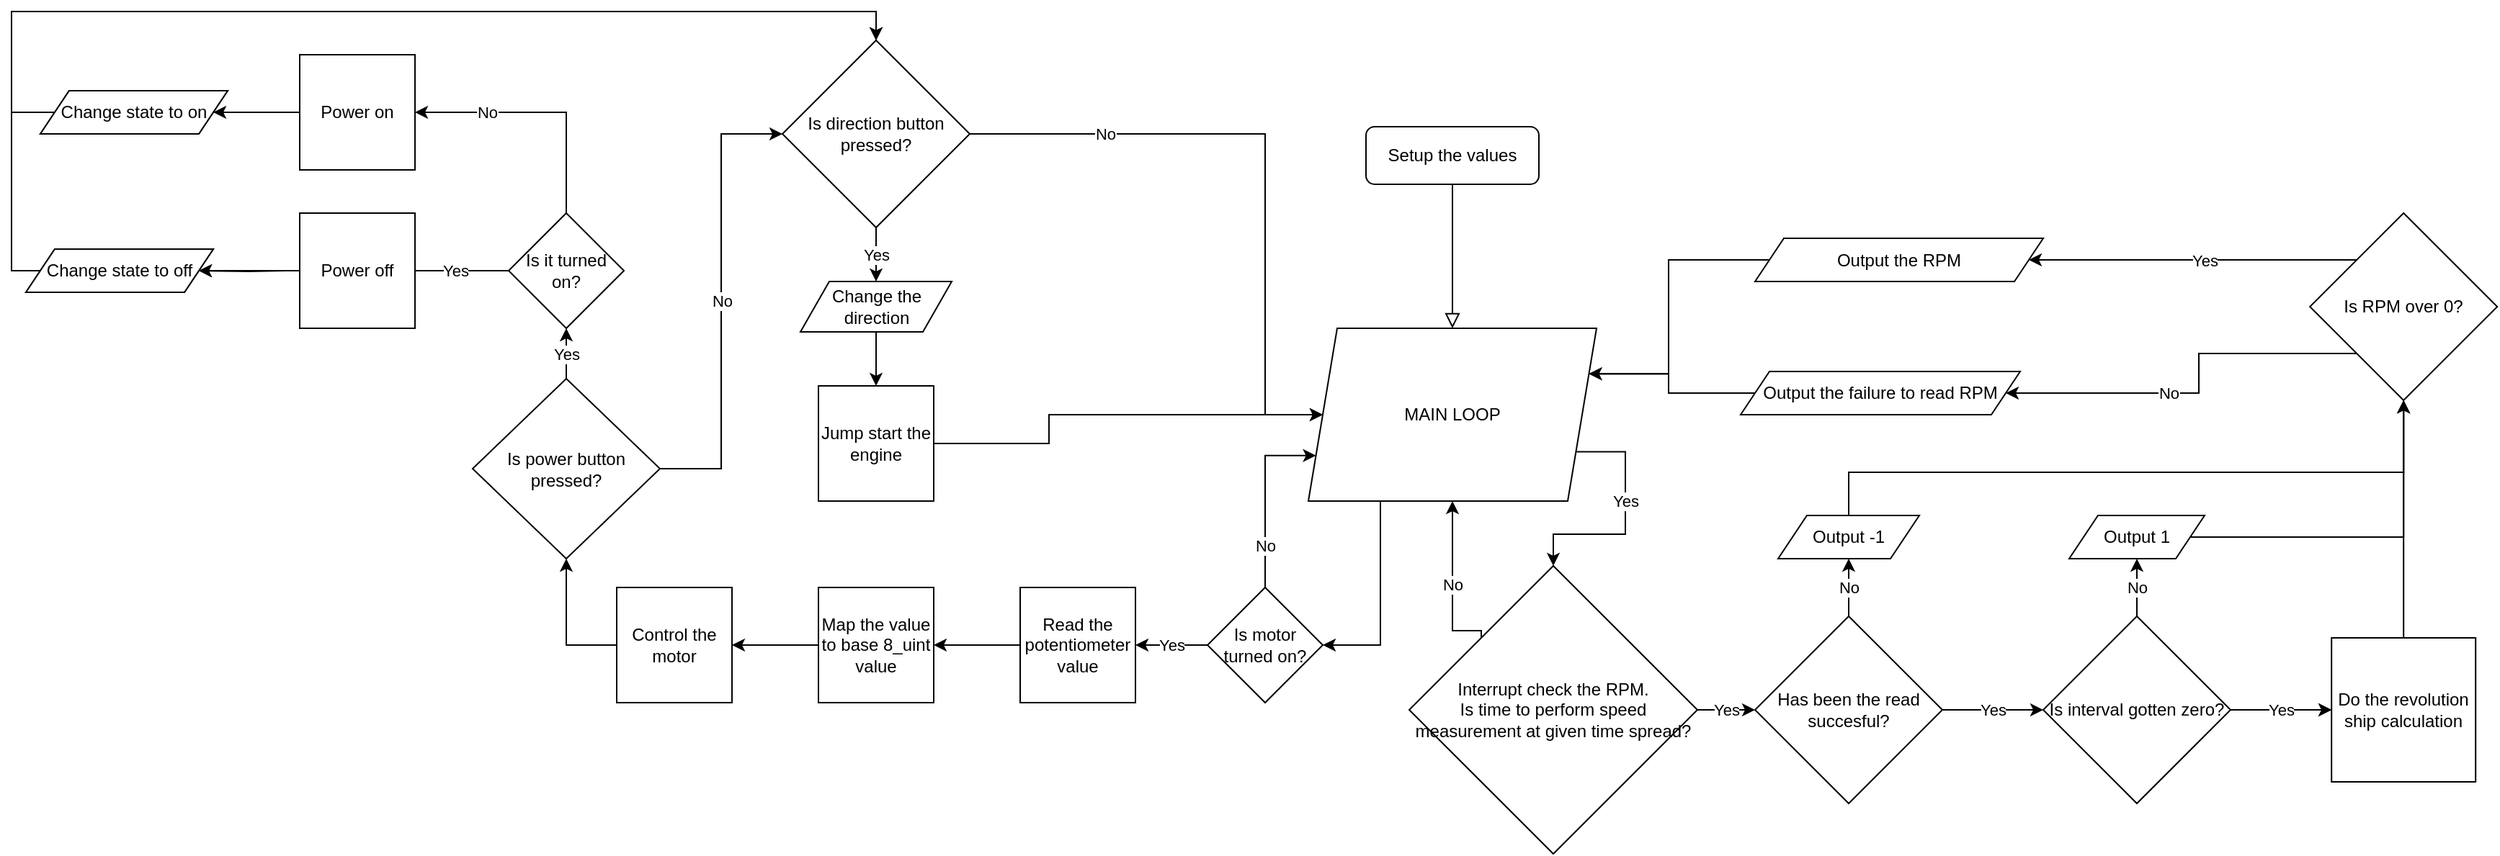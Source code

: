 <mxfile version="16.6.6" type="github">
  <diagram id="C5RBs43oDa-KdzZeNtuy" name="Page-1">
    <mxGraphModel dx="1368" dy="2053" grid="1" gridSize="10" guides="1" tooltips="1" connect="1" arrows="1" fold="1" page="1" pageScale="1" pageWidth="827" pageHeight="1169" math="0" shadow="0">
      <root>
        <mxCell id="WIyWlLk6GJQsqaUBKTNV-0" />
        <mxCell id="WIyWlLk6GJQsqaUBKTNV-1" parent="WIyWlLk6GJQsqaUBKTNV-0" />
        <mxCell id="WIyWlLk6GJQsqaUBKTNV-2" value="" style="rounded=0;html=1;jettySize=auto;orthogonalLoop=1;fontSize=11;endArrow=block;endFill=0;endSize=8;strokeWidth=1;shadow=0;labelBackgroundColor=none;edgeStyle=orthogonalEdgeStyle;entryX=0.5;entryY=0;entryDx=0;entryDy=0;" parent="WIyWlLk6GJQsqaUBKTNV-1" source="WIyWlLk6GJQsqaUBKTNV-3" target="cNhiEKaSum9n6L0KhR6a-0" edge="1">
          <mxGeometry relative="1" as="geometry">
            <mxPoint x="220" y="170" as="targetPoint" />
          </mxGeometry>
        </mxCell>
        <mxCell id="WIyWlLk6GJQsqaUBKTNV-3" value="Setup the values" style="rounded=1;whiteSpace=wrap;html=1;fontSize=12;glass=0;strokeWidth=1;shadow=0;" parent="WIyWlLk6GJQsqaUBKTNV-1" vertex="1">
          <mxGeometry x="160" y="80" width="120" height="40" as="geometry" />
        </mxCell>
        <mxCell id="cNhiEKaSum9n6L0KhR6a-46" value="Yes" style="edgeStyle=orthogonalEdgeStyle;rounded=0;orthogonalLoop=1;jettySize=auto;html=1;exitX=1;exitY=0.75;exitDx=0;exitDy=0;entryX=0.5;entryY=0;entryDx=0;entryDy=0;" edge="1" parent="WIyWlLk6GJQsqaUBKTNV-1" source="cNhiEKaSum9n6L0KhR6a-0" target="cNhiEKaSum9n6L0KhR6a-1">
          <mxGeometry x="-0.162" relative="1" as="geometry">
            <Array as="points">
              <mxPoint x="340" y="306" />
              <mxPoint x="340" y="363" />
              <mxPoint x="290" y="363" />
            </Array>
            <mxPoint as="offset" />
          </mxGeometry>
        </mxCell>
        <mxCell id="cNhiEKaSum9n6L0KhR6a-47" style="edgeStyle=orthogonalEdgeStyle;rounded=0;orthogonalLoop=1;jettySize=auto;html=1;exitX=0.25;exitY=1;exitDx=0;exitDy=0;entryX=1;entryY=0.5;entryDx=0;entryDy=0;" edge="1" parent="WIyWlLk6GJQsqaUBKTNV-1" source="cNhiEKaSum9n6L0KhR6a-0" target="cNhiEKaSum9n6L0KhR6a-23">
          <mxGeometry relative="1" as="geometry" />
        </mxCell>
        <mxCell id="cNhiEKaSum9n6L0KhR6a-0" value="MAIN LOOP" style="shape=parallelogram;perimeter=parallelogramPerimeter;whiteSpace=wrap;html=1;fixedSize=1;" vertex="1" parent="WIyWlLk6GJQsqaUBKTNV-1">
          <mxGeometry x="120" y="220" width="200" height="120" as="geometry" />
        </mxCell>
        <mxCell id="cNhiEKaSum9n6L0KhR6a-4" value="Yes" style="edgeStyle=orthogonalEdgeStyle;rounded=0;orthogonalLoop=1;jettySize=auto;html=1;exitX=1;exitY=0.5;exitDx=0;exitDy=0;entryX=0;entryY=0.5;entryDx=0;entryDy=0;" edge="1" parent="WIyWlLk6GJQsqaUBKTNV-1" source="cNhiEKaSum9n6L0KhR6a-1" target="cNhiEKaSum9n6L0KhR6a-6">
          <mxGeometry relative="1" as="geometry">
            <mxPoint x="400" y="485" as="targetPoint" />
          </mxGeometry>
        </mxCell>
        <mxCell id="cNhiEKaSum9n6L0KhR6a-81" value="No" style="edgeStyle=orthogonalEdgeStyle;rounded=0;orthogonalLoop=1;jettySize=auto;html=1;exitX=0;exitY=0;exitDx=0;exitDy=0;" edge="1" parent="WIyWlLk6GJQsqaUBKTNV-1" source="cNhiEKaSum9n6L0KhR6a-1" target="cNhiEKaSum9n6L0KhR6a-0">
          <mxGeometry relative="1" as="geometry">
            <Array as="points">
              <mxPoint x="240" y="430" />
              <mxPoint x="220" y="430" />
            </Array>
          </mxGeometry>
        </mxCell>
        <mxCell id="cNhiEKaSum9n6L0KhR6a-1" value="&lt;div&gt;Interrupt check the RPM.&lt;/div&gt;&lt;div&gt;Is time to perform speed measurement at given time spread?&lt;br&gt;&lt;/div&gt;" style="rhombus;whiteSpace=wrap;html=1;" vertex="1" parent="WIyWlLk6GJQsqaUBKTNV-1">
          <mxGeometry x="190" y="385" width="200" height="200" as="geometry" />
        </mxCell>
        <mxCell id="cNhiEKaSum9n6L0KhR6a-20" value="Yes" style="edgeStyle=orthogonalEdgeStyle;rounded=0;orthogonalLoop=1;jettySize=auto;html=1;exitX=1;exitY=0.5;exitDx=0;exitDy=0;entryX=0;entryY=0.5;entryDx=0;entryDy=0;" edge="1" parent="WIyWlLk6GJQsqaUBKTNV-1" source="cNhiEKaSum9n6L0KhR6a-6" target="cNhiEKaSum9n6L0KhR6a-10">
          <mxGeometry relative="1" as="geometry" />
        </mxCell>
        <mxCell id="cNhiEKaSum9n6L0KhR6a-72" value="No" style="edgeStyle=orthogonalEdgeStyle;rounded=0;orthogonalLoop=1;jettySize=auto;html=1;" edge="1" parent="WIyWlLk6GJQsqaUBKTNV-1" source="cNhiEKaSum9n6L0KhR6a-6" target="cNhiEKaSum9n6L0KhR6a-69">
          <mxGeometry relative="1" as="geometry" />
        </mxCell>
        <mxCell id="cNhiEKaSum9n6L0KhR6a-6" value="Has been the read succesful?" style="rhombus;whiteSpace=wrap;html=1;" vertex="1" parent="WIyWlLk6GJQsqaUBKTNV-1">
          <mxGeometry x="430" y="420" width="130" height="130" as="geometry" />
        </mxCell>
        <mxCell id="cNhiEKaSum9n6L0KhR6a-21" style="edgeStyle=orthogonalEdgeStyle;rounded=0;orthogonalLoop=1;jettySize=auto;html=1;exitX=1;exitY=0.5;exitDx=0;exitDy=0;entryX=0;entryY=0.5;entryDx=0;entryDy=0;" edge="1" parent="WIyWlLk6GJQsqaUBKTNV-1" target="cNhiEKaSum9n6L0KhR6a-11">
          <mxGeometry relative="1" as="geometry">
            <mxPoint x="810.09" y="485.0" as="sourcePoint" />
          </mxGeometry>
        </mxCell>
        <mxCell id="cNhiEKaSum9n6L0KhR6a-73" value="No" style="edgeStyle=orthogonalEdgeStyle;rounded=0;orthogonalLoop=1;jettySize=auto;html=1;" edge="1" parent="WIyWlLk6GJQsqaUBKTNV-1" source="cNhiEKaSum9n6L0KhR6a-10" target="cNhiEKaSum9n6L0KhR6a-70">
          <mxGeometry relative="1" as="geometry" />
        </mxCell>
        <mxCell id="cNhiEKaSum9n6L0KhR6a-78" value="Yes" style="edgeStyle=orthogonalEdgeStyle;rounded=0;orthogonalLoop=1;jettySize=auto;html=1;" edge="1" parent="WIyWlLk6GJQsqaUBKTNV-1" source="cNhiEKaSum9n6L0KhR6a-10" target="cNhiEKaSum9n6L0KhR6a-11">
          <mxGeometry relative="1" as="geometry" />
        </mxCell>
        <mxCell id="cNhiEKaSum9n6L0KhR6a-10" value="Is interval gotten zero?" style="rhombus;whiteSpace=wrap;html=1;" vertex="1" parent="WIyWlLk6GJQsqaUBKTNV-1">
          <mxGeometry x="630" y="420" width="130" height="130" as="geometry" />
        </mxCell>
        <mxCell id="cNhiEKaSum9n6L0KhR6a-68" style="edgeStyle=orthogonalEdgeStyle;rounded=0;orthogonalLoop=1;jettySize=auto;html=1;exitX=0.5;exitY=0;exitDx=0;exitDy=0;entryX=0.5;entryY=1;entryDx=0;entryDy=0;" edge="1" parent="WIyWlLk6GJQsqaUBKTNV-1" source="cNhiEKaSum9n6L0KhR6a-11" target="cNhiEKaSum9n6L0KhR6a-12">
          <mxGeometry relative="1" as="geometry">
            <mxPoint x="900.09" y="280" as="targetPoint" />
          </mxGeometry>
        </mxCell>
        <mxCell id="cNhiEKaSum9n6L0KhR6a-11" value="&lt;div&gt;Do the revolution ship calculation&lt;/div&gt;" style="whiteSpace=wrap;html=1;aspect=fixed;" vertex="1" parent="WIyWlLk6GJQsqaUBKTNV-1">
          <mxGeometry x="830.09" y="435" width="100" height="100" as="geometry" />
        </mxCell>
        <mxCell id="cNhiEKaSum9n6L0KhR6a-15" style="edgeStyle=orthogonalEdgeStyle;rounded=0;orthogonalLoop=1;jettySize=auto;html=1;exitX=0;exitY=0;exitDx=0;exitDy=0;entryX=1;entryY=0.5;entryDx=0;entryDy=0;" edge="1" parent="WIyWlLk6GJQsqaUBKTNV-1" source="cNhiEKaSum9n6L0KhR6a-12" target="cNhiEKaSum9n6L0KhR6a-14">
          <mxGeometry relative="1" as="geometry" />
        </mxCell>
        <mxCell id="cNhiEKaSum9n6L0KhR6a-16" value="&lt;div&gt;Yes&lt;/div&gt;" style="edgeLabel;html=1;align=center;verticalAlign=middle;resizable=0;points=[];" vertex="1" connectable="0" parent="cNhiEKaSum9n6L0KhR6a-15">
          <mxGeometry x="-0.287" y="2" relative="1" as="geometry">
            <mxPoint x="-25" y="-2" as="offset" />
          </mxGeometry>
        </mxCell>
        <mxCell id="cNhiEKaSum9n6L0KhR6a-18" style="edgeStyle=orthogonalEdgeStyle;rounded=0;orthogonalLoop=1;jettySize=auto;html=1;exitX=0;exitY=1;exitDx=0;exitDy=0;entryX=1;entryY=0.5;entryDx=0;entryDy=0;" edge="1" parent="WIyWlLk6GJQsqaUBKTNV-1" source="cNhiEKaSum9n6L0KhR6a-12" target="cNhiEKaSum9n6L0KhR6a-17">
          <mxGeometry relative="1" as="geometry">
            <mxPoint x="660" y="240" as="targetPoint" />
            <Array as="points">
              <mxPoint x="738" y="265" />
            </Array>
          </mxGeometry>
        </mxCell>
        <mxCell id="cNhiEKaSum9n6L0KhR6a-19" value="No" style="edgeLabel;html=1;align=center;verticalAlign=middle;resizable=0;points=[];" vertex="1" connectable="0" parent="cNhiEKaSum9n6L0KhR6a-18">
          <mxGeometry x="0.163" y="1" relative="1" as="geometry">
            <mxPoint x="-1" y="-1" as="offset" />
          </mxGeometry>
        </mxCell>
        <mxCell id="cNhiEKaSum9n6L0KhR6a-12" value="Is RPM over 0?" style="rhombus;whiteSpace=wrap;html=1;" vertex="1" parent="WIyWlLk6GJQsqaUBKTNV-1">
          <mxGeometry x="815.09" y="140" width="130" height="130" as="geometry" />
        </mxCell>
        <mxCell id="cNhiEKaSum9n6L0KhR6a-66" style="edgeStyle=orthogonalEdgeStyle;rounded=0;orthogonalLoop=1;jettySize=auto;html=1;entryX=1;entryY=0.25;entryDx=0;entryDy=0;" edge="1" parent="WIyWlLk6GJQsqaUBKTNV-1" source="cNhiEKaSum9n6L0KhR6a-14" target="cNhiEKaSum9n6L0KhR6a-0">
          <mxGeometry relative="1" as="geometry">
            <Array as="points">
              <mxPoint x="370" y="173" />
              <mxPoint x="370" y="252" />
            </Array>
          </mxGeometry>
        </mxCell>
        <mxCell id="cNhiEKaSum9n6L0KhR6a-14" value="Output the RPM" style="shape=parallelogram;perimeter=parallelogramPerimeter;whiteSpace=wrap;html=1;fixedSize=1;" vertex="1" parent="WIyWlLk6GJQsqaUBKTNV-1">
          <mxGeometry x="430" y="157.5" width="200" height="30" as="geometry" />
        </mxCell>
        <mxCell id="cNhiEKaSum9n6L0KhR6a-67" style="edgeStyle=orthogonalEdgeStyle;rounded=0;orthogonalLoop=1;jettySize=auto;html=1;entryX=1;entryY=0.25;entryDx=0;entryDy=0;" edge="1" parent="WIyWlLk6GJQsqaUBKTNV-1" source="cNhiEKaSum9n6L0KhR6a-17" target="cNhiEKaSum9n6L0KhR6a-0">
          <mxGeometry relative="1" as="geometry">
            <Array as="points">
              <mxPoint x="370" y="265" />
              <mxPoint x="370" y="252" />
            </Array>
          </mxGeometry>
        </mxCell>
        <mxCell id="cNhiEKaSum9n6L0KhR6a-17" value="Output the failure to read RPM" style="shape=parallelogram;perimeter=parallelogramPerimeter;whiteSpace=wrap;html=1;fixedSize=1;" vertex="1" parent="WIyWlLk6GJQsqaUBKTNV-1">
          <mxGeometry x="420" y="250" width="194" height="30" as="geometry" />
        </mxCell>
        <mxCell id="cNhiEKaSum9n6L0KhR6a-48" value="Yes" style="edgeStyle=orthogonalEdgeStyle;rounded=0;orthogonalLoop=1;jettySize=auto;html=1;" edge="1" parent="WIyWlLk6GJQsqaUBKTNV-1" source="cNhiEKaSum9n6L0KhR6a-23" target="cNhiEKaSum9n6L0KhR6a-24">
          <mxGeometry relative="1" as="geometry" />
        </mxCell>
        <mxCell id="cNhiEKaSum9n6L0KhR6a-77" value="No" style="edgeStyle=orthogonalEdgeStyle;rounded=0;orthogonalLoop=1;jettySize=auto;html=1;entryX=0;entryY=0.75;entryDx=0;entryDy=0;" edge="1" parent="WIyWlLk6GJQsqaUBKTNV-1" source="cNhiEKaSum9n6L0KhR6a-23" target="cNhiEKaSum9n6L0KhR6a-0">
          <mxGeometry x="-0.527" relative="1" as="geometry">
            <Array as="points">
              <mxPoint x="90" y="308" />
            </Array>
            <mxPoint y="1" as="offset" />
          </mxGeometry>
        </mxCell>
        <mxCell id="cNhiEKaSum9n6L0KhR6a-23" value="Is motor turned on?" style="rhombus;whiteSpace=wrap;html=1;" vertex="1" parent="WIyWlLk6GJQsqaUBKTNV-1">
          <mxGeometry x="50" y="400" width="80" height="80" as="geometry" />
        </mxCell>
        <mxCell id="cNhiEKaSum9n6L0KhR6a-49" value="" style="edgeStyle=orthogonalEdgeStyle;rounded=0;orthogonalLoop=1;jettySize=auto;html=1;" edge="1" parent="WIyWlLk6GJQsqaUBKTNV-1" source="cNhiEKaSum9n6L0KhR6a-24" target="cNhiEKaSum9n6L0KhR6a-26">
          <mxGeometry relative="1" as="geometry" />
        </mxCell>
        <mxCell id="cNhiEKaSum9n6L0KhR6a-24" value="Read the potentiometer value" style="whiteSpace=wrap;html=1;aspect=fixed;" vertex="1" parent="WIyWlLk6GJQsqaUBKTNV-1">
          <mxGeometry x="-80" y="400" width="80" height="80" as="geometry" />
        </mxCell>
        <mxCell id="cNhiEKaSum9n6L0KhR6a-50" value="" style="edgeStyle=orthogonalEdgeStyle;rounded=0;orthogonalLoop=1;jettySize=auto;html=1;" edge="1" parent="WIyWlLk6GJQsqaUBKTNV-1" source="cNhiEKaSum9n6L0KhR6a-26" target="cNhiEKaSum9n6L0KhR6a-27">
          <mxGeometry relative="1" as="geometry" />
        </mxCell>
        <mxCell id="cNhiEKaSum9n6L0KhR6a-26" value="Map the value to base 8_uint value" style="whiteSpace=wrap;html=1;aspect=fixed;" vertex="1" parent="WIyWlLk6GJQsqaUBKTNV-1">
          <mxGeometry x="-220" y="400" width="80" height="80" as="geometry" />
        </mxCell>
        <mxCell id="cNhiEKaSum9n6L0KhR6a-51" style="edgeStyle=orthogonalEdgeStyle;rounded=0;orthogonalLoop=1;jettySize=auto;html=1;exitX=0;exitY=0.5;exitDx=0;exitDy=0;entryX=0.5;entryY=1;entryDx=0;entryDy=0;" edge="1" parent="WIyWlLk6GJQsqaUBKTNV-1" source="cNhiEKaSum9n6L0KhR6a-27" target="cNhiEKaSum9n6L0KhR6a-29">
          <mxGeometry relative="1" as="geometry" />
        </mxCell>
        <mxCell id="cNhiEKaSum9n6L0KhR6a-27" value="Control the motor" style="whiteSpace=wrap;html=1;aspect=fixed;" vertex="1" parent="WIyWlLk6GJQsqaUBKTNV-1">
          <mxGeometry x="-360" y="400" width="80" height="80" as="geometry" />
        </mxCell>
        <mxCell id="cNhiEKaSum9n6L0KhR6a-39" style="edgeStyle=orthogonalEdgeStyle;rounded=0;orthogonalLoop=1;jettySize=auto;html=1;exitX=1;exitY=0.5;exitDx=0;exitDy=0;entryX=0;entryY=0.5;entryDx=0;entryDy=0;" edge="1" parent="WIyWlLk6GJQsqaUBKTNV-1" source="cNhiEKaSum9n6L0KhR6a-28" target="cNhiEKaSum9n6L0KhR6a-0">
          <mxGeometry relative="1" as="geometry">
            <Array as="points">
              <mxPoint x="90" y="85" />
              <mxPoint x="90" y="280" />
            </Array>
          </mxGeometry>
        </mxCell>
        <mxCell id="cNhiEKaSum9n6L0KhR6a-40" value="&lt;div&gt;No&lt;/div&gt;" style="edgeLabel;html=1;align=center;verticalAlign=middle;resizable=0;points=[];" vertex="1" connectable="0" parent="cNhiEKaSum9n6L0KhR6a-39">
          <mxGeometry x="-0.572" relative="1" as="geometry">
            <mxPoint as="offset" />
          </mxGeometry>
        </mxCell>
        <mxCell id="cNhiEKaSum9n6L0KhR6a-43" value="&lt;div&gt;Yes&lt;/div&gt;" style="edgeStyle=orthogonalEdgeStyle;rounded=0;orthogonalLoop=1;jettySize=auto;html=1;exitX=0.5;exitY=1;exitDx=0;exitDy=0;entryX=0.5;entryY=0;entryDx=0;entryDy=0;" edge="1" parent="WIyWlLk6GJQsqaUBKTNV-1" source="cNhiEKaSum9n6L0KhR6a-28" target="cNhiEKaSum9n6L0KhR6a-41">
          <mxGeometry relative="1" as="geometry" />
        </mxCell>
        <mxCell id="cNhiEKaSum9n6L0KhR6a-28" value="Is direction button pressed? " style="rhombus;whiteSpace=wrap;html=1;" vertex="1" parent="WIyWlLk6GJQsqaUBKTNV-1">
          <mxGeometry x="-245" y="20" width="130" height="130" as="geometry" />
        </mxCell>
        <mxCell id="cNhiEKaSum9n6L0KhR6a-32" value="Yes" style="edgeStyle=orthogonalEdgeStyle;rounded=0;orthogonalLoop=1;jettySize=auto;html=1;exitX=0.5;exitY=0;exitDx=0;exitDy=0;entryX=0.5;entryY=1;entryDx=0;entryDy=0;" edge="1" parent="WIyWlLk6GJQsqaUBKTNV-1" source="cNhiEKaSum9n6L0KhR6a-29" target="cNhiEKaSum9n6L0KhR6a-31">
          <mxGeometry relative="1" as="geometry" />
        </mxCell>
        <mxCell id="cNhiEKaSum9n6L0KhR6a-34" value="No" style="edgeStyle=orthogonalEdgeStyle;rounded=0;orthogonalLoop=1;jettySize=auto;html=1;exitX=1;exitY=0.5;exitDx=0;exitDy=0;entryX=0;entryY=0.5;entryDx=0;entryDy=0;" edge="1" parent="WIyWlLk6GJQsqaUBKTNV-1" source="cNhiEKaSum9n6L0KhR6a-29" target="cNhiEKaSum9n6L0KhR6a-28">
          <mxGeometry relative="1" as="geometry" />
        </mxCell>
        <mxCell id="cNhiEKaSum9n6L0KhR6a-29" value="&lt;div&gt;Is power button pressed? &lt;/div&gt;" style="rhombus;whiteSpace=wrap;html=1;" vertex="1" parent="WIyWlLk6GJQsqaUBKTNV-1">
          <mxGeometry x="-460" y="255" width="130" height="125" as="geometry" />
        </mxCell>
        <mxCell id="cNhiEKaSum9n6L0KhR6a-33" value="No" style="edgeStyle=orthogonalEdgeStyle;rounded=0;orthogonalLoop=1;jettySize=auto;html=1;exitX=0.5;exitY=0;exitDx=0;exitDy=0;entryX=1;entryY=0.5;entryDx=0;entryDy=0;" edge="1" parent="WIyWlLk6GJQsqaUBKTNV-1" source="cNhiEKaSum9n6L0KhR6a-31" target="cNhiEKaSum9n6L0KhR6a-57">
          <mxGeometry x="0.429" relative="1" as="geometry">
            <mxPoint x="-395" y="90" as="targetPoint" />
            <mxPoint as="offset" />
          </mxGeometry>
        </mxCell>
        <mxCell id="cNhiEKaSum9n6L0KhR6a-55" value="Yes" style="edgeStyle=orthogonalEdgeStyle;rounded=0;orthogonalLoop=1;jettySize=auto;html=1;exitX=0;exitY=0.5;exitDx=0;exitDy=0;entryX=1;entryY=0.5;entryDx=0;entryDy=0;" edge="1" parent="WIyWlLk6GJQsqaUBKTNV-1" source="cNhiEKaSum9n6L0KhR6a-31">
          <mxGeometry relative="1" as="geometry">
            <mxPoint x="-510" y="180" as="targetPoint" />
          </mxGeometry>
        </mxCell>
        <mxCell id="cNhiEKaSum9n6L0KhR6a-31" value="Is it turned on?" style="rhombus;whiteSpace=wrap;html=1;" vertex="1" parent="WIyWlLk6GJQsqaUBKTNV-1">
          <mxGeometry x="-435" y="140" width="80" height="80" as="geometry" />
        </mxCell>
        <mxCell id="cNhiEKaSum9n6L0KhR6a-37" value="" style="edgeStyle=orthogonalEdgeStyle;rounded=0;orthogonalLoop=1;jettySize=auto;html=1;entryX=0;entryY=0.5;entryDx=0;entryDy=0;exitX=1;exitY=0.5;exitDx=0;exitDy=0;" edge="1" parent="WIyWlLk6GJQsqaUBKTNV-1" source="cNhiEKaSum9n6L0KhR6a-35" target="cNhiEKaSum9n6L0KhR6a-0">
          <mxGeometry relative="1" as="geometry">
            <mxPoint x="-95" y="215" as="targetPoint" />
            <Array as="points">
              <mxPoint x="-60" y="300" />
              <mxPoint x="-60" y="280" />
            </Array>
          </mxGeometry>
        </mxCell>
        <mxCell id="cNhiEKaSum9n6L0KhR6a-35" value="Jump start the engine" style="whiteSpace=wrap;html=1;aspect=fixed;rotation=0;" vertex="1" parent="WIyWlLk6GJQsqaUBKTNV-1">
          <mxGeometry x="-220" y="260" width="80" height="80" as="geometry" />
        </mxCell>
        <mxCell id="cNhiEKaSum9n6L0KhR6a-44" value="" style="edgeStyle=orthogonalEdgeStyle;rounded=0;orthogonalLoop=1;jettySize=auto;html=1;" edge="1" parent="WIyWlLk6GJQsqaUBKTNV-1" source="cNhiEKaSum9n6L0KhR6a-41" target="cNhiEKaSum9n6L0KhR6a-35">
          <mxGeometry relative="1" as="geometry" />
        </mxCell>
        <mxCell id="cNhiEKaSum9n6L0KhR6a-41" value="Change the direction" style="shape=parallelogram;perimeter=parallelogramPerimeter;whiteSpace=wrap;html=1;fixedSize=1;" vertex="1" parent="WIyWlLk6GJQsqaUBKTNV-1">
          <mxGeometry x="-232.5" y="187.5" width="105" height="35" as="geometry" />
        </mxCell>
        <mxCell id="cNhiEKaSum9n6L0KhR6a-54" style="edgeStyle=orthogonalEdgeStyle;rounded=0;orthogonalLoop=1;jettySize=auto;html=1;exitX=0;exitY=0.5;exitDx=0;exitDy=0;entryX=1;entryY=0.5;entryDx=0;entryDy=0;" edge="1" parent="WIyWlLk6GJQsqaUBKTNV-1" target="cNhiEKaSum9n6L0KhR6a-53">
          <mxGeometry relative="1" as="geometry">
            <mxPoint x="-590" y="180" as="sourcePoint" />
          </mxGeometry>
        </mxCell>
        <mxCell id="cNhiEKaSum9n6L0KhR6a-53" value="Change state to off" style="shape=parallelogram;perimeter=parallelogramPerimeter;whiteSpace=wrap;html=1;fixedSize=1;" vertex="1" parent="WIyWlLk6GJQsqaUBKTNV-1">
          <mxGeometry x="-770" y="165" width="130" height="30" as="geometry" />
        </mxCell>
        <mxCell id="cNhiEKaSum9n6L0KhR6a-56" style="edgeStyle=orthogonalEdgeStyle;rounded=0;orthogonalLoop=1;jettySize=auto;html=1;exitX=0;exitY=0.5;exitDx=0;exitDy=0;entryX=1;entryY=0.5;entryDx=0;entryDy=0;" edge="1" parent="WIyWlLk6GJQsqaUBKTNV-1" source="cNhiEKaSum9n6L0KhR6a-57" target="cNhiEKaSum9n6L0KhR6a-58">
          <mxGeometry relative="1" as="geometry" />
        </mxCell>
        <mxCell id="cNhiEKaSum9n6L0KhR6a-57" value="Power on" style="whiteSpace=wrap;html=1;aspect=fixed;" vertex="1" parent="WIyWlLk6GJQsqaUBKTNV-1">
          <mxGeometry x="-580" y="30" width="80" height="80" as="geometry" />
        </mxCell>
        <mxCell id="cNhiEKaSum9n6L0KhR6a-58" value="Change state to off" style="shape=parallelogram;perimeter=parallelogramPerimeter;whiteSpace=wrap;html=1;fixedSize=1;" vertex="1" parent="WIyWlLk6GJQsqaUBKTNV-1">
          <mxGeometry x="-760" y="55" width="130" height="30" as="geometry" />
        </mxCell>
        <mxCell id="cNhiEKaSum9n6L0KhR6a-63" value="" style="edgeStyle=orthogonalEdgeStyle;rounded=0;orthogonalLoop=1;jettySize=auto;html=1;" edge="1" parent="WIyWlLk6GJQsqaUBKTNV-1" source="cNhiEKaSum9n6L0KhR6a-59" target="cNhiEKaSum9n6L0KhR6a-60">
          <mxGeometry relative="1" as="geometry" />
        </mxCell>
        <mxCell id="cNhiEKaSum9n6L0KhR6a-59" value="Power off" style="whiteSpace=wrap;html=1;aspect=fixed;" vertex="1" parent="WIyWlLk6GJQsqaUBKTNV-1">
          <mxGeometry x="-580" y="140" width="80" height="80" as="geometry" />
        </mxCell>
        <mxCell id="cNhiEKaSum9n6L0KhR6a-65" style="edgeStyle=orthogonalEdgeStyle;rounded=0;orthogonalLoop=1;jettySize=auto;html=1;entryX=0.5;entryY=0;entryDx=0;entryDy=0;" edge="1" parent="WIyWlLk6GJQsqaUBKTNV-1" source="cNhiEKaSum9n6L0KhR6a-60" target="cNhiEKaSum9n6L0KhR6a-28">
          <mxGeometry relative="1" as="geometry">
            <mxPoint x="-340" y="70" as="targetPoint" />
            <Array as="points">
              <mxPoint x="-780" y="180" />
              <mxPoint x="-780" />
              <mxPoint x="-180" />
            </Array>
          </mxGeometry>
        </mxCell>
        <mxCell id="cNhiEKaSum9n6L0KhR6a-60" value="Change state to off" style="shape=parallelogram;perimeter=parallelogramPerimeter;whiteSpace=wrap;html=1;fixedSize=1;" vertex="1" parent="WIyWlLk6GJQsqaUBKTNV-1">
          <mxGeometry x="-770" y="165" width="130" height="30" as="geometry" />
        </mxCell>
        <mxCell id="cNhiEKaSum9n6L0KhR6a-64" style="edgeStyle=orthogonalEdgeStyle;rounded=0;orthogonalLoop=1;jettySize=auto;html=1;exitX=0;exitY=0.5;exitDx=0;exitDy=0;entryX=0.5;entryY=0;entryDx=0;entryDy=0;" edge="1" parent="WIyWlLk6GJQsqaUBKTNV-1" source="cNhiEKaSum9n6L0KhR6a-61" target="cNhiEKaSum9n6L0KhR6a-28">
          <mxGeometry relative="1" as="geometry">
            <mxPoint x="-320" y="60" as="targetPoint" />
            <Array as="points">
              <mxPoint x="-780" y="70" />
              <mxPoint x="-780" />
              <mxPoint x="-180" />
            </Array>
          </mxGeometry>
        </mxCell>
        <mxCell id="cNhiEKaSum9n6L0KhR6a-61" value="Change state to on" style="shape=parallelogram;perimeter=parallelogramPerimeter;whiteSpace=wrap;html=1;fixedSize=1;" vertex="1" parent="WIyWlLk6GJQsqaUBKTNV-1">
          <mxGeometry x="-760" y="55" width="130" height="30" as="geometry" />
        </mxCell>
        <mxCell id="cNhiEKaSum9n6L0KhR6a-75" style="edgeStyle=orthogonalEdgeStyle;rounded=0;orthogonalLoop=1;jettySize=auto;html=1;entryX=0.5;entryY=1;entryDx=0;entryDy=0;" edge="1" parent="WIyWlLk6GJQsqaUBKTNV-1" source="cNhiEKaSum9n6L0KhR6a-69" target="cNhiEKaSum9n6L0KhR6a-12">
          <mxGeometry relative="1" as="geometry">
            <Array as="points">
              <mxPoint x="495" y="320" />
              <mxPoint x="880" y="320" />
            </Array>
          </mxGeometry>
        </mxCell>
        <mxCell id="cNhiEKaSum9n6L0KhR6a-69" value="Output -1" style="shape=parallelogram;perimeter=parallelogramPerimeter;whiteSpace=wrap;html=1;fixedSize=1;" vertex="1" parent="WIyWlLk6GJQsqaUBKTNV-1">
          <mxGeometry x="446" y="350" width="98" height="30" as="geometry" />
        </mxCell>
        <mxCell id="cNhiEKaSum9n6L0KhR6a-74" style="edgeStyle=orthogonalEdgeStyle;rounded=0;orthogonalLoop=1;jettySize=auto;html=1;exitX=1;exitY=0.5;exitDx=0;exitDy=0;" edge="1" parent="WIyWlLk6GJQsqaUBKTNV-1" source="cNhiEKaSum9n6L0KhR6a-70" target="cNhiEKaSum9n6L0KhR6a-12">
          <mxGeometry relative="1" as="geometry">
            <mxPoint x="780.09" y="365.0" as="sourcePoint" />
          </mxGeometry>
        </mxCell>
        <mxCell id="cNhiEKaSum9n6L0KhR6a-70" value="Output 1" style="shape=parallelogram;perimeter=parallelogramPerimeter;whiteSpace=wrap;html=1;fixedSize=1;" vertex="1" parent="WIyWlLk6GJQsqaUBKTNV-1">
          <mxGeometry x="648" y="350" width="94" height="30" as="geometry" />
        </mxCell>
      </root>
    </mxGraphModel>
  </diagram>
</mxfile>
